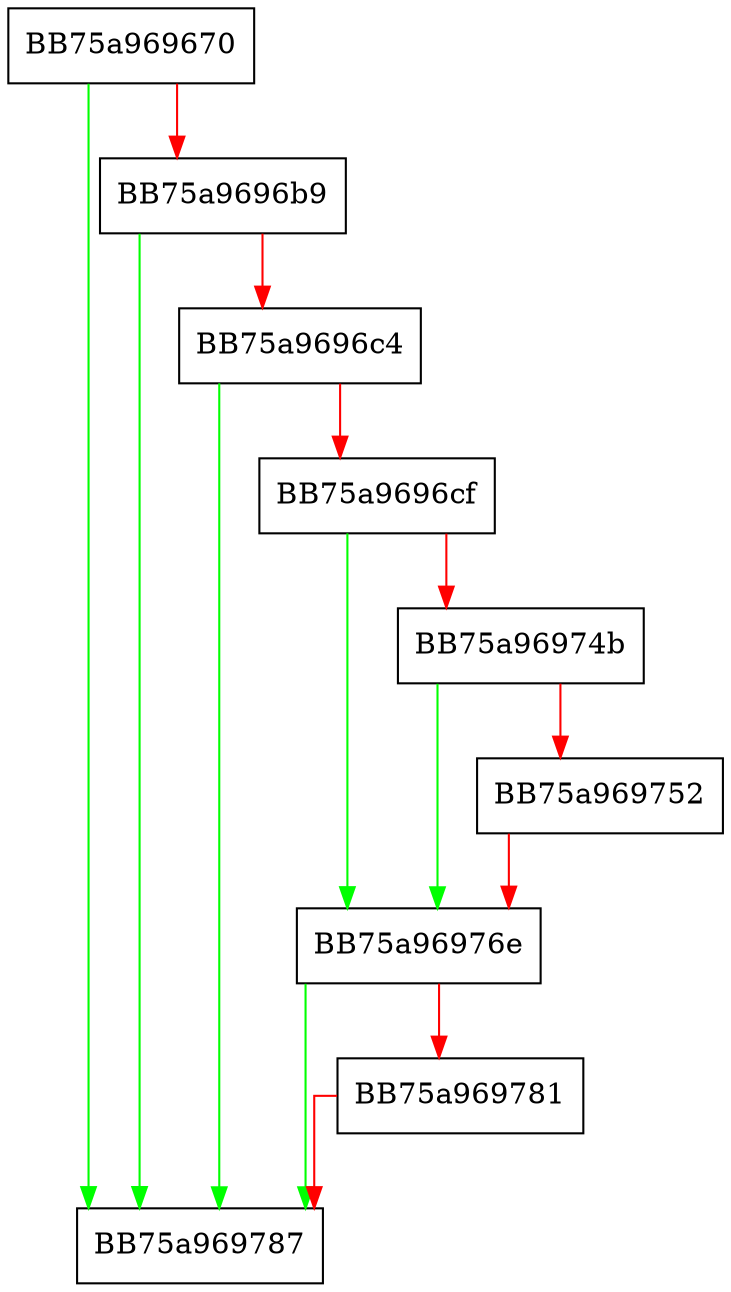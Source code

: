digraph discover_dependencies {
  node [shape="box"];
  graph [splines=ortho];
  BB75a969670 -> BB75a969787 [color="green"];
  BB75a969670 -> BB75a9696b9 [color="red"];
  BB75a9696b9 -> BB75a969787 [color="green"];
  BB75a9696b9 -> BB75a9696c4 [color="red"];
  BB75a9696c4 -> BB75a969787 [color="green"];
  BB75a9696c4 -> BB75a9696cf [color="red"];
  BB75a9696cf -> BB75a96976e [color="green"];
  BB75a9696cf -> BB75a96974b [color="red"];
  BB75a96974b -> BB75a96976e [color="green"];
  BB75a96974b -> BB75a969752 [color="red"];
  BB75a969752 -> BB75a96976e [color="red"];
  BB75a96976e -> BB75a969787 [color="green"];
  BB75a96976e -> BB75a969781 [color="red"];
  BB75a969781 -> BB75a969787 [color="red"];
}